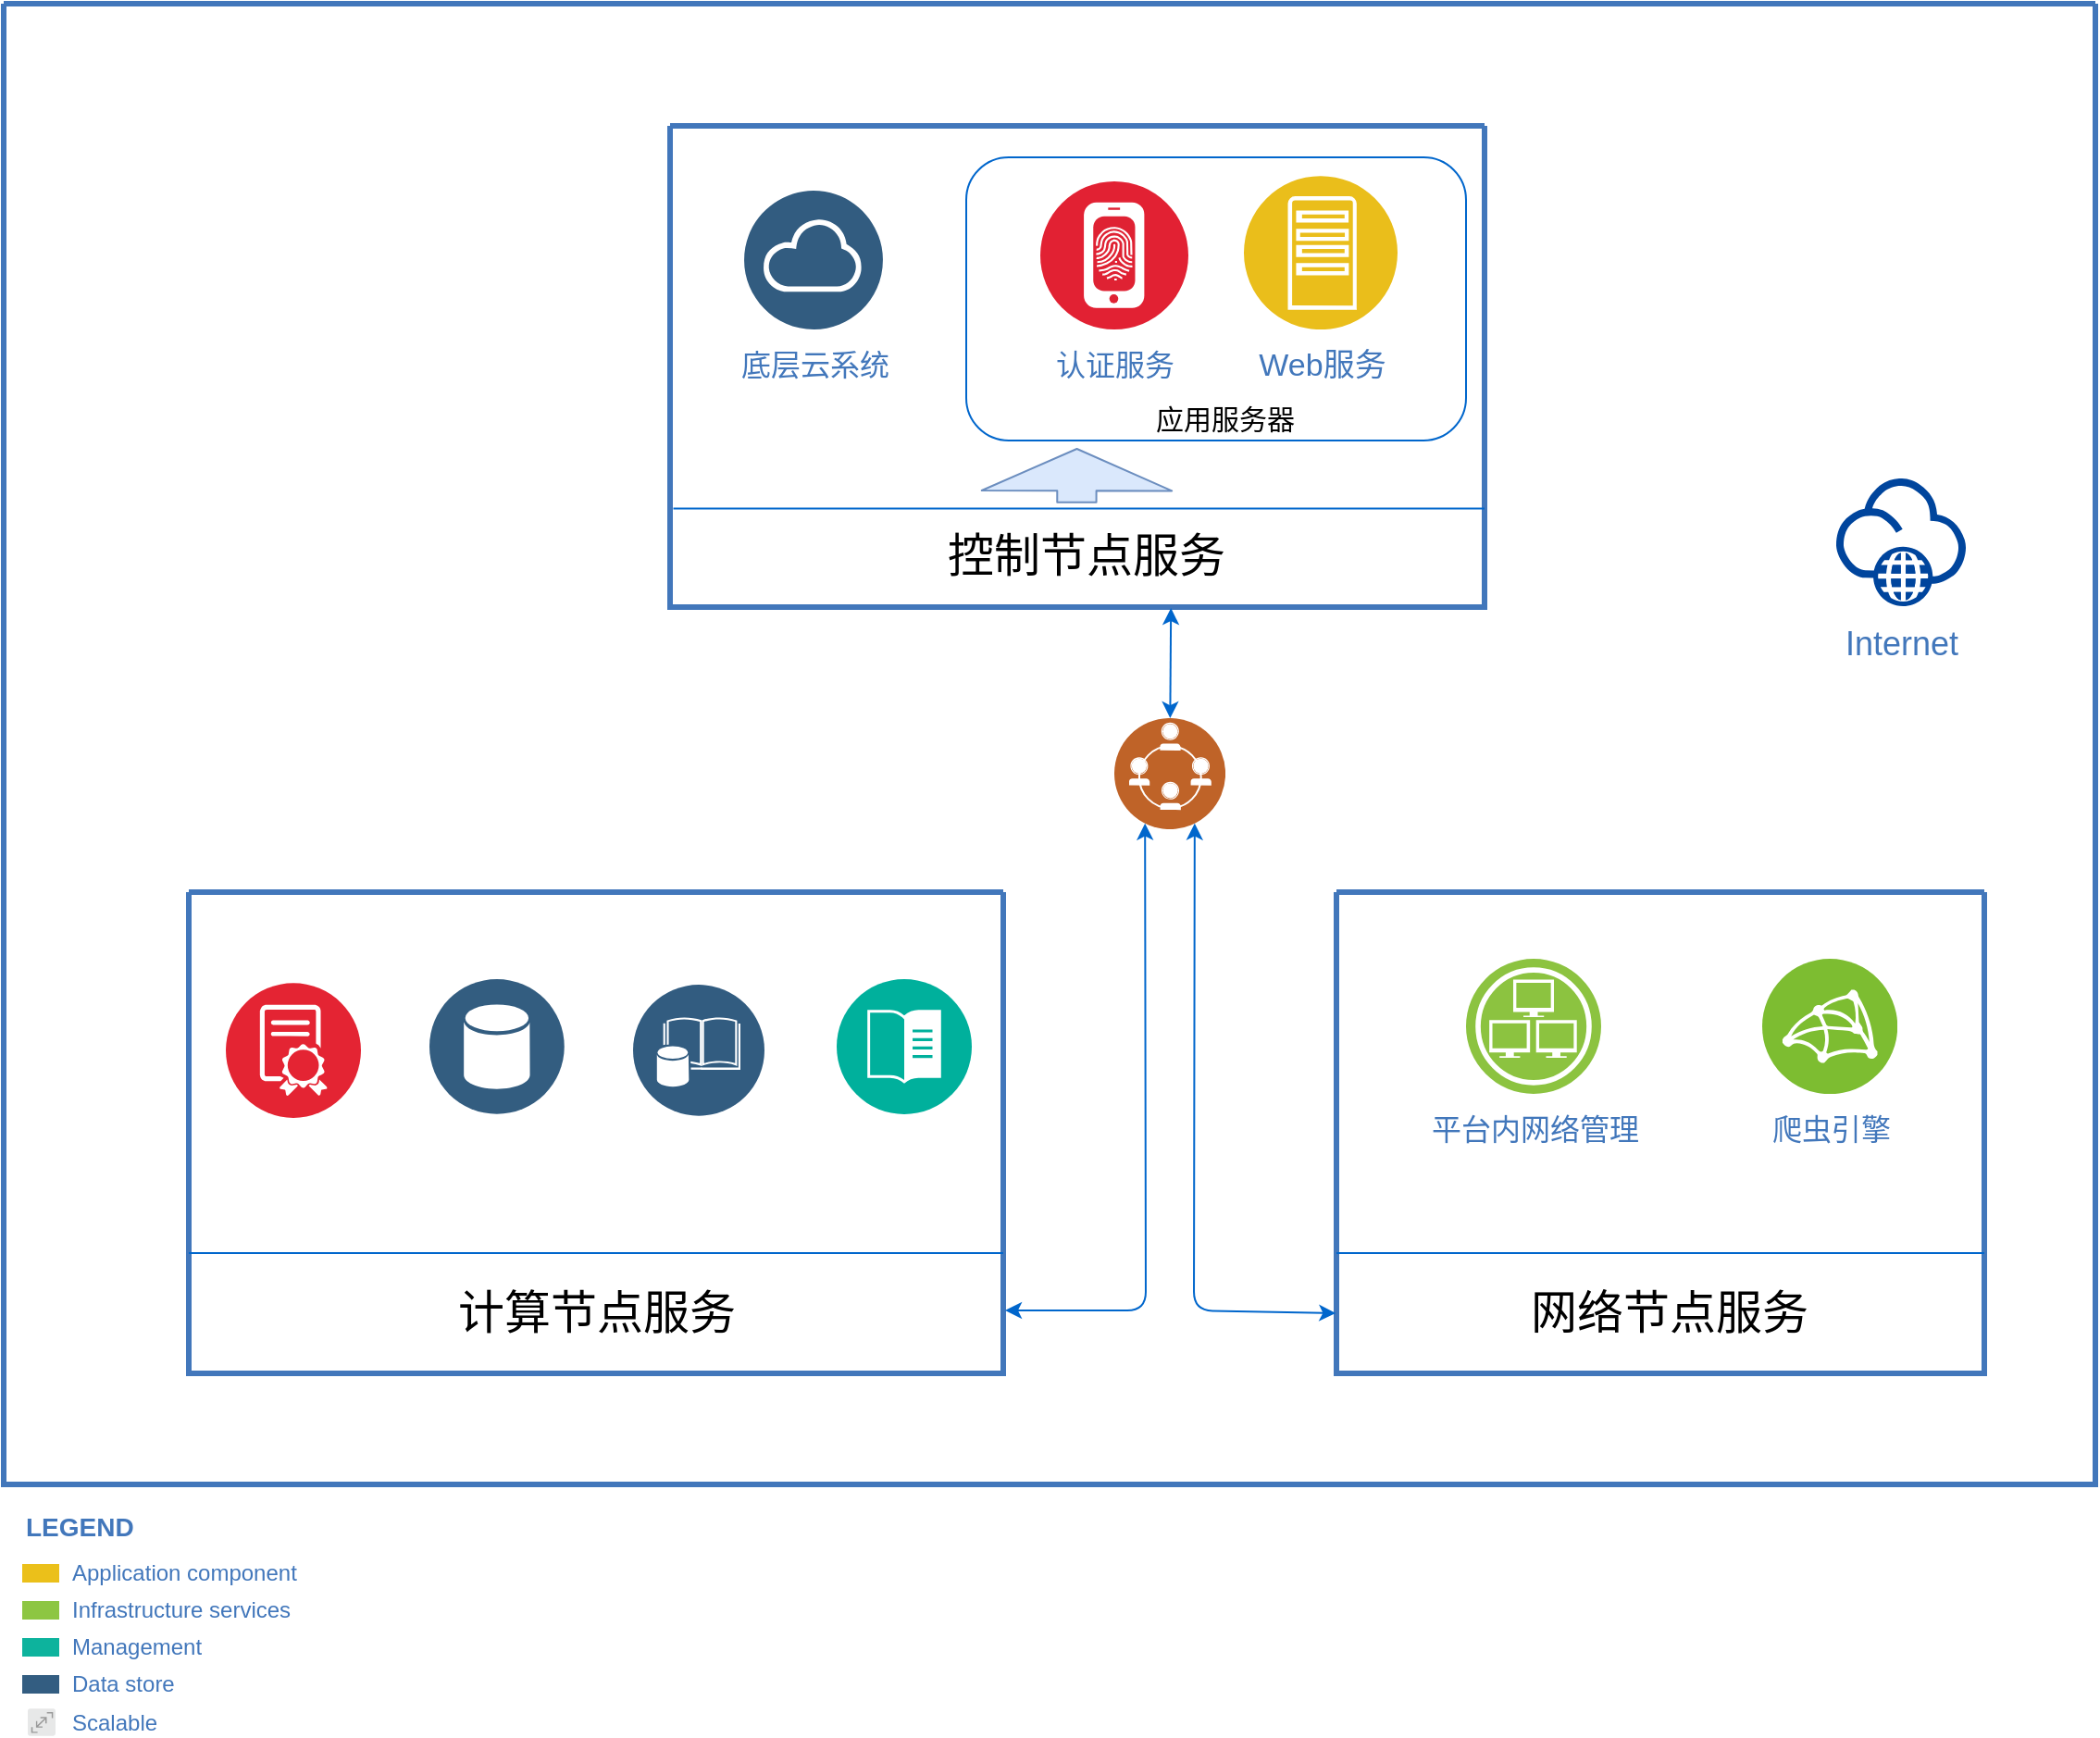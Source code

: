 <mxfile version="13.7.1" type="github">
  <diagram id="0d7cefc2-ccd6-e077-73ed-a8e48b0cddf6" name="Page-1">
    <mxGraphModel dx="1108" dy="647" grid="1" gridSize="10" guides="1" tooltips="1" connect="1" arrows="1" fold="1" page="1" pageScale="1" pageWidth="1169" pageHeight="827" background="#ffffff" math="0" shadow="0">
      <root>
        <mxCell id="0" />
        <mxCell id="1" parent="0" />
        <mxCell id="2" value="" style="swimlane;shadow=0;strokeColor=#4277BB;fillColor=#ffffff;fontColor=#4277BB;align=right;startSize=0;collapsible=0;strokeWidth=3;fontSize=13;" parent="1" vertex="1">
          <mxGeometry x="20" y="14" width="1130" height="800" as="geometry" />
        </mxCell>
        <mxCell id="79" value="" style="swimlane;shadow=0;strokeColor=#4277BB;fillColor=#ffffff;fontColor=#4277BB;align=right;startSize=0;collapsible=0;strokeWidth=3;" parent="2" vertex="1">
          <mxGeometry x="720" y="480" width="350" height="260" as="geometry" />
        </mxCell>
        <mxCell id="xIBIwLFiV7QvSY9EjHSz-122" value="爬虫引擎" style="aspect=fixed;perimeter=ellipsePerimeter;html=1;align=center;shadow=0;dashed=0;fontColor=#4277BB;labelBackgroundColor=#ffffff;fontSize=16;spacingTop=3;image;image=img/lib/ibm/infrastructure/microservices_mesh.svg;strokeColor=#0066CC;fillColor=none;" vertex="1" parent="79">
          <mxGeometry x="230" y="36" width="73" height="73" as="geometry" />
        </mxCell>
        <mxCell id="xIBIwLFiV7QvSY9EjHSz-123" value="平台内网络管理" style="aspect=fixed;perimeter=ellipsePerimeter;html=1;align=center;shadow=0;dashed=0;fontColor=#4277BB;labelBackgroundColor=#ffffff;fontSize=16;spacingTop=3;image;image=img/lib/ibm/infrastructure/infrastructure_services.svg;strokeColor=#0066CC;fillColor=none;" vertex="1" parent="79">
          <mxGeometry x="70" y="36" width="73" height="73" as="geometry" />
        </mxCell>
        <mxCell id="xIBIwLFiV7QvSY9EjHSz-147" value="&lt;font style=&quot;font-size: 25px&quot;&gt;网络节点服务&lt;/font&gt;" style="text;html=1;strokeColor=none;fillColor=none;align=center;verticalAlign=middle;whiteSpace=wrap;rounded=0;fontSize=16;" vertex="1" parent="79">
          <mxGeometry x="100" y="216" width="160" height="20" as="geometry" />
        </mxCell>
        <mxCell id="xIBIwLFiV7QvSY9EjHSz-106" value="" style="swimlane;shadow=0;strokeColor=#4277BB;fillColor=#ffffff;fontColor=#4277BB;align=right;startSize=0;collapsible=0;strokeWidth=3;" vertex="1" parent="2">
          <mxGeometry x="100" y="480" width="440" height="260" as="geometry" />
        </mxCell>
        <mxCell id="xIBIwLFiV7QvSY9EjHSz-121" value="" style="aspect=fixed;perimeter=ellipsePerimeter;html=1;align=center;shadow=0;dashed=0;fontColor=#4277BB;labelBackgroundColor=#ffffff;fontSize=12;spacingTop=3;image;image=img/lib/ibm/management/content_management.svg;strokeColor=#0066CC;fillColor=none;" vertex="1" parent="xIBIwLFiV7QvSY9EjHSz-106">
          <mxGeometry x="350" y="47" width="73" height="73" as="geometry" />
        </mxCell>
        <mxCell id="xIBIwLFiV7QvSY9EjHSz-146" value="&lt;span style=&quot;font-size: 25px&quot;&gt;计算节点服务&lt;/span&gt;" style="text;html=1;strokeColor=none;fillColor=none;align=center;verticalAlign=middle;whiteSpace=wrap;rounded=0;fontSize=16;" vertex="1" parent="xIBIwLFiV7QvSY9EjHSz-106">
          <mxGeometry x="142.5" y="216" width="155" height="20" as="geometry" />
        </mxCell>
        <mxCell id="xIBIwLFiV7QvSY9EjHSz-152" value="" style="aspect=fixed;perimeter=ellipsePerimeter;html=1;align=center;shadow=0;dashed=0;fontColor=#4277BB;labelBackgroundColor=#ffffff;fontSize=12;spacingTop=3;image;image=img/lib/ibm/data/data_services.svg;strokeColor=#0066CC;fillColor=none;" vertex="1" parent="xIBIwLFiV7QvSY9EjHSz-106">
          <mxGeometry x="130" y="47" width="73" height="73" as="geometry" />
        </mxCell>
        <mxCell id="xIBIwLFiV7QvSY9EjHSz-153" value="" style="aspect=fixed;perimeter=ellipsePerimeter;html=1;align=center;shadow=0;dashed=0;fontColor=#4277BB;labelBackgroundColor=#ffffff;fontSize=12;spacingTop=3;image;image=img/lib/ibm/data/enterprise_data.svg;strokeColor=#0066CC;fillColor=none;" vertex="1" parent="xIBIwLFiV7QvSY9EjHSz-106">
          <mxGeometry x="240" y="50" width="71" height="71" as="geometry" />
        </mxCell>
        <mxCell id="xIBIwLFiV7QvSY9EjHSz-154" value="" style="aspect=fixed;perimeter=ellipsePerimeter;html=1;align=center;shadow=0;dashed=0;fontColor=#4277BB;labelBackgroundColor=#ffffff;fontSize=12;spacingTop=3;image;image=img/lib/ibm/blockchain/e_cert.svg;strokeColor=#0066CC;fillColor=none;" vertex="1" parent="xIBIwLFiV7QvSY9EjHSz-106">
          <mxGeometry x="20" y="49" width="73" height="73" as="geometry" />
        </mxCell>
        <mxCell id="xIBIwLFiV7QvSY9EjHSz-107" value="" style="swimlane;shadow=0;strokeColor=#4277BB;fillColor=#ffffff;fontColor=#4277BB;align=right;startSize=0;collapsible=0;strokeWidth=3;fontSize=17;" vertex="1" parent="2">
          <mxGeometry x="360" y="66" width="440" height="260" as="geometry" />
        </mxCell>
        <mxCell id="xIBIwLFiV7QvSY9EjHSz-116" value="" style="rounded=1;whiteSpace=wrap;html=1;fontSize=17;strokeColor=#0066CC;fillColor=none;verticalAlign=bottom;" vertex="1" parent="xIBIwLFiV7QvSY9EjHSz-107">
          <mxGeometry x="160" y="17" width="270" height="153" as="geometry" />
        </mxCell>
        <mxCell id="xIBIwLFiV7QvSY9EjHSz-115" value="Web服务" style="aspect=fixed;perimeter=ellipsePerimeter;html=1;align=center;shadow=0;dashed=0;fontColor=#4277BB;labelBackgroundColor=#ffffff;fontSize=17;spacingTop=3;image;image=img/lib/ibm/applications/app_server.svg;" vertex="1" parent="xIBIwLFiV7QvSY9EjHSz-107">
          <mxGeometry x="310" y="27" width="83" height="83" as="geometry" />
        </mxCell>
        <mxCell id="xIBIwLFiV7QvSY9EjHSz-117" value="&lt;font style=&quot;font-size: 16px&quot;&gt;认证服务&lt;/font&gt;" style="aspect=fixed;perimeter=ellipsePerimeter;html=1;align=center;shadow=0;dashed=0;fontColor=#4277BB;labelBackgroundColor=#ffffff;fontSize=12;spacingTop=3;image;image=img/lib/ibm/security/identity_provider.svg;strokeColor=#0066CC;fillColor=none;" vertex="1" parent="xIBIwLFiV7QvSY9EjHSz-107">
          <mxGeometry x="200" y="30" width="80" height="80" as="geometry" />
        </mxCell>
        <mxCell id="xIBIwLFiV7QvSY9EjHSz-118" value="底层云系统" style="aspect=fixed;perimeter=ellipsePerimeter;html=1;align=center;shadow=0;dashed=0;fontColor=#4277BB;labelBackgroundColor=#ffffff;fontSize=16;spacingTop=3;image;image=img/lib/ibm/data/cloud.svg;strokeColor=#0066CC;fillColor=none;" vertex="1" parent="xIBIwLFiV7QvSY9EjHSz-107">
          <mxGeometry x="40" y="35" width="75" height="75" as="geometry" />
        </mxCell>
        <mxCell id="xIBIwLFiV7QvSY9EjHSz-124" value="&lt;font style=&quot;font-size: 25px&quot;&gt;控制节点服务&lt;/font&gt;" style="text;html=1;strokeColor=none;fillColor=none;align=center;verticalAlign=middle;whiteSpace=wrap;rounded=0;fontSize=16;" vertex="1" parent="xIBIwLFiV7QvSY9EjHSz-107">
          <mxGeometry x="140" y="221" width="170" height="20" as="geometry" />
        </mxCell>
        <mxCell id="xIBIwLFiV7QvSY9EjHSz-148" value="应用服务器" style="text;html=1;strokeColor=none;fillColor=none;align=center;verticalAlign=middle;whiteSpace=wrap;rounded=0;fontSize=15;" vertex="1" parent="xIBIwLFiV7QvSY9EjHSz-107">
          <mxGeometry x="250" y="148" width="100" height="20" as="geometry" />
        </mxCell>
        <mxCell id="xIBIwLFiV7QvSY9EjHSz-155" value="" style="shape=flexArrow;endArrow=classic;html=1;strokeColor=#6c8ebf;fontSize=15;entryX=0.078;entryY=1.001;entryDx=0;entryDy=0;entryPerimeter=0;endWidth=80.571;endSize=7.194;width=21.143;fillColor=#dae8fc;" edge="1" parent="xIBIwLFiV7QvSY9EjHSz-107">
          <mxGeometry width="50" height="50" relative="1" as="geometry">
            <mxPoint x="219.71" y="203.85" as="sourcePoint" />
            <mxPoint x="219.77" y="174.003" as="targetPoint" />
          </mxGeometry>
        </mxCell>
        <mxCell id="xIBIwLFiV7QvSY9EjHSz-108" value="" style="aspect=fixed;perimeter=ellipsePerimeter;html=1;align=center;shadow=0;dashed=0;fontColor=#4277BB;labelBackgroundColor=#ffffff;fontSize=12;spacingTop=3;image;image=img/lib/ibm/social/networking.svg;" vertex="1" parent="2">
          <mxGeometry x="600" y="386" width="60" height="60" as="geometry" />
        </mxCell>
        <mxCell id="xIBIwLFiV7QvSY9EjHSz-109" value="" style="html=1;labelBackgroundColor=#ffffff;startArrow=classic;startFill=1;startSize=6;endArrow=classic;endFill=1;endSize=6;jettySize=auto;orthogonalLoop=1;strokeWidth=1;fontSize=14;entryX=0.25;entryY=1;entryDx=0;entryDy=0;strokeColor=#0066CC;" edge="1" parent="2" target="xIBIwLFiV7QvSY9EjHSz-108">
          <mxGeometry width="60" height="60" relative="1" as="geometry">
            <mxPoint x="541" y="706" as="sourcePoint" />
            <mxPoint x="560" y="400" as="targetPoint" />
            <Array as="points">
              <mxPoint x="617" y="706" />
            </Array>
          </mxGeometry>
        </mxCell>
        <mxCell id="xIBIwLFiV7QvSY9EjHSz-110" value="" style="html=1;labelBackgroundColor=#ffffff;startArrow=classic;startFill=1;startSize=6;endArrow=classic;endFill=1;endSize=6;jettySize=auto;orthogonalLoop=1;strokeWidth=1;fontSize=14;entryX=0.75;entryY=1;entryDx=0;entryDy=0;exitX=-0.001;exitY=0.875;exitDx=0;exitDy=0;strokeColor=#0066CC;exitPerimeter=0;" edge="1" parent="2" source="79" target="xIBIwLFiV7QvSY9EjHSz-108">
          <mxGeometry width="60" height="60" relative="1" as="geometry">
            <mxPoint x="680" y="480" as="sourcePoint" />
            <mxPoint x="740" y="420" as="targetPoint" />
            <Array as="points">
              <mxPoint x="643" y="706" />
            </Array>
          </mxGeometry>
        </mxCell>
        <mxCell id="xIBIwLFiV7QvSY9EjHSz-111" value="" style="html=1;labelBackgroundColor=#ffffff;startArrow=classic;startFill=1;startSize=6;endArrow=classic;endFill=1;endSize=6;jettySize=auto;orthogonalLoop=1;strokeWidth=1;fontSize=14;entryX=0.615;entryY=1.002;entryDx=0;entryDy=0;entryPerimeter=0;strokeColor=#0066CC;" edge="1" parent="2" source="xIBIwLFiV7QvSY9EjHSz-108" target="xIBIwLFiV7QvSY9EjHSz-107">
          <mxGeometry width="60" height="60" relative="1" as="geometry">
            <mxPoint x="550" y="377" as="sourcePoint" />
            <mxPoint x="610" y="317" as="targetPoint" />
          </mxGeometry>
        </mxCell>
        <mxCell id="xIBIwLFiV7QvSY9EjHSz-112" value="" style="html=1;labelBackgroundColor=#ffffff;jettySize=auto;orthogonalLoop=1;strokeWidth=1;fontSize=14;endArrow=none;endFill=0;exitX=0;exitY=0.75;exitDx=0;exitDy=0;entryX=1;entryY=0.75;entryDx=0;entryDy=0;strokeColor=#0066CC;" edge="1" parent="2" source="xIBIwLFiV7QvSY9EjHSz-106" target="xIBIwLFiV7QvSY9EjHSz-106">
          <mxGeometry width="60" height="60" relative="1" as="geometry">
            <mxPoint x="270" y="577" as="sourcePoint" />
            <mxPoint x="330" y="517" as="targetPoint" />
          </mxGeometry>
        </mxCell>
        <mxCell id="xIBIwLFiV7QvSY9EjHSz-113" value="" style="html=1;labelBackgroundColor=#ffffff;jettySize=auto;orthogonalLoop=1;strokeWidth=1;fontSize=14;endArrow=none;endFill=0;exitX=0;exitY=0.75;exitDx=0;exitDy=0;entryX=1;entryY=0.75;entryDx=0;entryDy=0;strokeColor=#0066CC;" edge="1" parent="2" source="79" target="79">
          <mxGeometry width="60" height="60" relative="1" as="geometry">
            <mxPoint x="830" y="587" as="sourcePoint" />
            <mxPoint x="890" y="527" as="targetPoint" />
          </mxGeometry>
        </mxCell>
        <mxCell id="xIBIwLFiV7QvSY9EjHSz-114" value="" style="html=1;labelBackgroundColor=#ffffff;jettySize=auto;orthogonalLoop=1;strokeWidth=1;fontSize=14;endArrow=none;endFill=0;exitX=0.004;exitY=0.795;exitDx=0;exitDy=0;exitPerimeter=0;entryX=1;entryY=0.795;entryDx=0;entryDy=0;entryPerimeter=0;strokeColor=#0066CC;" edge="1" parent="2" source="xIBIwLFiV7QvSY9EjHSz-107" target="xIBIwLFiV7QvSY9EjHSz-107">
          <mxGeometry width="60" height="60" relative="1" as="geometry">
            <mxPoint x="430" y="293" as="sourcePoint" />
            <mxPoint x="490" y="233" as="targetPoint" />
          </mxGeometry>
        </mxCell>
        <mxCell id="xIBIwLFiV7QvSY9EjHSz-120" value="Internet" style="aspect=fixed;perimeter=ellipsePerimeter;html=1;align=center;shadow=0;dashed=0;fontColor=#4277BB;labelBackgroundColor=#ffffff;fontSize=18;spacingTop=3;image;image=img/lib/ibm/vpc/Internet.svg;strokeColor=#0066CC;fillColor=none;" vertex="1" parent="2">
          <mxGeometry x="990" y="256" width="70" height="70" as="geometry" />
        </mxCell>
        <mxCell id="6" value="Application component" style="rounded=0;html=1;shadow=0;labelBackgroundColor=none;strokeColor=none;strokeWidth=2;fillColor=#EBC01A;gradientColor=none;fontSize=12;fontColor=#4277BB;align=left;labelPosition=right;verticalLabelPosition=middle;verticalAlign=middle;spacingLeft=5;" parent="1" vertex="1">
          <mxGeometry x="30" y="857" width="20" height="10" as="geometry" />
        </mxCell>
        <mxCell id="7" value="Infrastructure services" style="rounded=0;html=1;shadow=0;labelBackgroundColor=none;strokeColor=none;strokeWidth=2;fillColor=#8DC642;gradientColor=none;fontSize=12;fontColor=#4277BB;align=left;labelPosition=right;verticalLabelPosition=middle;verticalAlign=middle;spacingLeft=5;" parent="1" vertex="1">
          <mxGeometry x="30" y="877" width="20" height="10" as="geometry" />
        </mxCell>
        <mxCell id="8" value="Management" style="rounded=0;html=1;shadow=0;labelBackgroundColor=none;strokeColor=none;strokeWidth=2;fillColor=#0DB39D;gradientColor=none;fontSize=12;fontColor=#4277BB;align=left;labelPosition=right;verticalLabelPosition=middle;verticalAlign=middle;spacingLeft=5;" parent="1" vertex="1">
          <mxGeometry x="30" y="897" width="20" height="10" as="geometry" />
        </mxCell>
        <mxCell id="9" value="Data store" style="rounded=0;html=1;shadow=0;labelBackgroundColor=none;strokeColor=none;strokeWidth=2;fillColor=#335D81;gradientColor=none;fontSize=12;fontColor=#4277BB;align=left;labelPosition=right;verticalLabelPosition=middle;verticalAlign=middle;spacingLeft=5;" parent="1" vertex="1">
          <mxGeometry x="30" y="917" width="20" height="10" as="geometry" />
        </mxCell>
        <mxCell id="13" value="LEGEND" style="text;html=1;align=left;verticalAlign=middle;fontColor=#4277BB;shadow=0;dashed=0;strokeColor=none;fillColor=none;labelBackgroundColor=none;fontStyle=1;fontSize=14;spacingLeft=0;" parent="1" vertex="1">
          <mxGeometry x="30" y="827" width="150" height="20" as="geometry" />
        </mxCell>
        <mxCell id="102" value="Scalable" style="aspect=fixed;perimeter=ellipsePerimeter;html=1;align=left;shadow=0;image;image=img/lib/ibm/miscellaneous/scalable.svg;rounded=0;labelBackgroundColor=none;strokeColor=none;strokeWidth=2;fillColor=#335D81;gradientColor=none;fontSize=12;fontColor=#4277BB;verticalAlign=middle;spacingLeft=7;labelPosition=right;verticalLabelPosition=middle;" parent="1" vertex="1">
          <mxGeometry x="33" y="935" width="15" height="15" as="geometry" />
        </mxCell>
      </root>
    </mxGraphModel>
  </diagram>
</mxfile>
